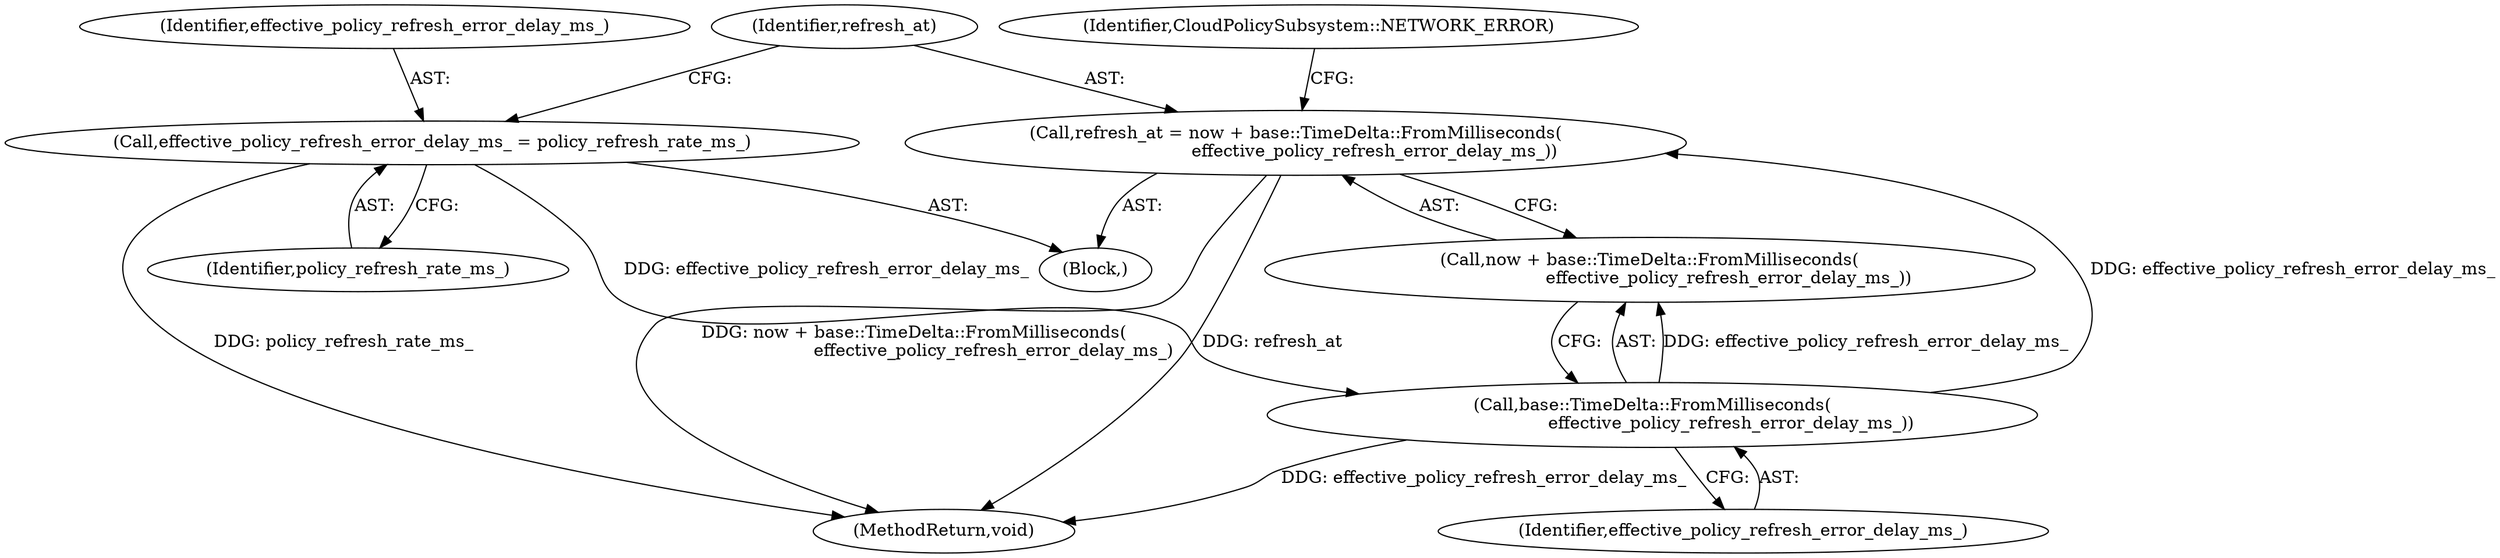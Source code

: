 digraph "0_Chrome_244c78b3f737f2cacab2d212801b0524cbcc3a7b_4@integer" {
"1000185" [label="(Call,refresh_at = now + base::TimeDelta::FromMilliseconds(\n                             effective_policy_refresh_error_delay_ms_))"];
"1000189" [label="(Call,base::TimeDelta::FromMilliseconds(\n                             effective_policy_refresh_error_delay_ms_))"];
"1000182" [label="(Call,effective_policy_refresh_error_delay_ms_ = policy_refresh_rate_ms_)"];
"1000182" [label="(Call,effective_policy_refresh_error_delay_ms_ = policy_refresh_rate_ms_)"];
"1000218" [label="(MethodReturn,void)"];
"1000190" [label="(Identifier,effective_policy_refresh_error_delay_ms_)"];
"1000183" [label="(Identifier,effective_policy_refresh_error_delay_ms_)"];
"1000186" [label="(Identifier,refresh_at)"];
"1000122" [label="(Block,)"];
"1000184" [label="(Identifier,policy_refresh_rate_ms_)"];
"1000185" [label="(Call,refresh_at = now + base::TimeDelta::FromMilliseconds(\n                             effective_policy_refresh_error_delay_ms_))"];
"1000192" [label="(Identifier,CloudPolicySubsystem::NETWORK_ERROR)"];
"1000189" [label="(Call,base::TimeDelta::FromMilliseconds(\n                             effective_policy_refresh_error_delay_ms_))"];
"1000187" [label="(Call,now + base::TimeDelta::FromMilliseconds(\n                             effective_policy_refresh_error_delay_ms_))"];
"1000185" -> "1000122"  [label="AST: "];
"1000185" -> "1000187"  [label="CFG: "];
"1000186" -> "1000185"  [label="AST: "];
"1000187" -> "1000185"  [label="AST: "];
"1000192" -> "1000185"  [label="CFG: "];
"1000185" -> "1000218"  [label="DDG: refresh_at"];
"1000185" -> "1000218"  [label="DDG: now + base::TimeDelta::FromMilliseconds(\n                             effective_policy_refresh_error_delay_ms_)"];
"1000189" -> "1000185"  [label="DDG: effective_policy_refresh_error_delay_ms_"];
"1000189" -> "1000187"  [label="AST: "];
"1000189" -> "1000190"  [label="CFG: "];
"1000190" -> "1000189"  [label="AST: "];
"1000187" -> "1000189"  [label="CFG: "];
"1000189" -> "1000218"  [label="DDG: effective_policy_refresh_error_delay_ms_"];
"1000189" -> "1000187"  [label="DDG: effective_policy_refresh_error_delay_ms_"];
"1000182" -> "1000189"  [label="DDG: effective_policy_refresh_error_delay_ms_"];
"1000182" -> "1000122"  [label="AST: "];
"1000182" -> "1000184"  [label="CFG: "];
"1000183" -> "1000182"  [label="AST: "];
"1000184" -> "1000182"  [label="AST: "];
"1000186" -> "1000182"  [label="CFG: "];
"1000182" -> "1000218"  [label="DDG: policy_refresh_rate_ms_"];
}

